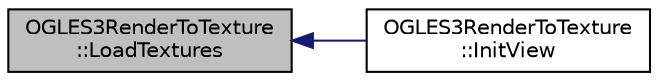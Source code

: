 digraph "OGLES3RenderToTexture::LoadTextures"
{
  edge [fontname="Helvetica",fontsize="10",labelfontname="Helvetica",labelfontsize="10"];
  node [fontname="Helvetica",fontsize="10",shape=record];
  rankdir="LR";
  Node1 [label="OGLES3RenderToTexture\l::LoadTextures",height=0.2,width=0.4,color="black", fillcolor="grey75", style="filled", fontcolor="black"];
  Node1 -> Node2 [dir="back",color="midnightblue",fontsize="10",style="solid",fontname="Helvetica"];
  Node2 [label="OGLES3RenderToTexture\l::InitView",height=0.2,width=0.4,color="black", fillcolor="white", style="filled",URL="$class_o_g_l_e_s3_render_to_texture.html#aa38fb5d11c7384c5da4b7113d1ebe82b"];
}
